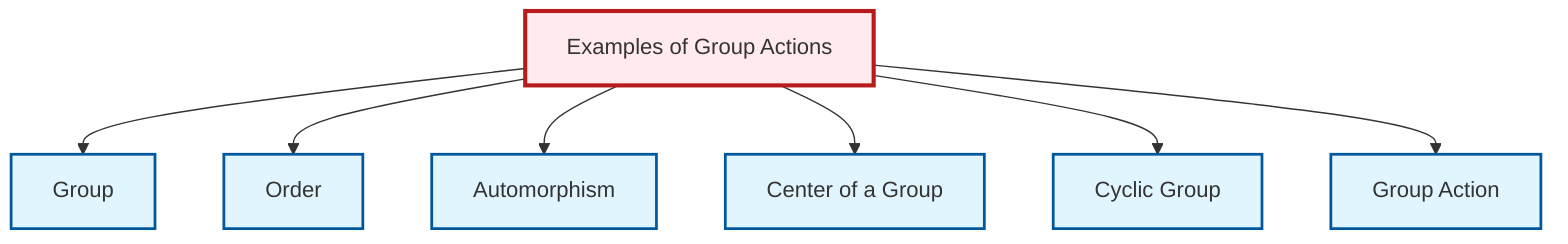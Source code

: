 graph TD
    classDef definition fill:#e1f5fe,stroke:#01579b,stroke-width:2px
    classDef theorem fill:#f3e5f5,stroke:#4a148c,stroke-width:2px
    classDef axiom fill:#fff3e0,stroke:#e65100,stroke-width:2px
    classDef example fill:#e8f5e9,stroke:#1b5e20,stroke-width:2px
    classDef current fill:#ffebee,stroke:#b71c1c,stroke-width:3px
    ex-group-action-examples["Examples of Group Actions"]:::example
    def-group["Group"]:::definition
    def-group-action["Group Action"]:::definition
    def-automorphism["Automorphism"]:::definition
    def-order["Order"]:::definition
    def-center-of-group["Center of a Group"]:::definition
    def-cyclic-group["Cyclic Group"]:::definition
    ex-group-action-examples --> def-group
    ex-group-action-examples --> def-order
    ex-group-action-examples --> def-automorphism
    ex-group-action-examples --> def-center-of-group
    ex-group-action-examples --> def-cyclic-group
    ex-group-action-examples --> def-group-action
    class ex-group-action-examples current